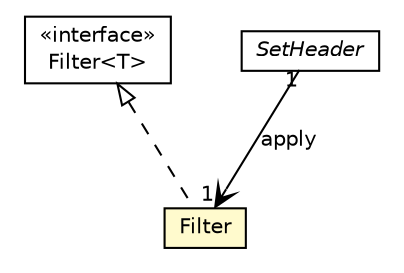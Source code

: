 #!/usr/local/bin/dot
#
# Class diagram 
# Generated by UMLGraph version R5_6-24-gf6e263 (http://www.umlgraph.org/)
#

digraph G {
	edge [fontname="Helvetica",fontsize=10,labelfontname="Helvetica",labelfontsize=10];
	node [fontname="Helvetica",fontsize=10,shape=plaintext];
	nodesep=0.25;
	ranksep=0.5;
	// io.werval.api.filters.Filter<T>
	c35418 [label=<<table title="io.werval.api.filters.Filter" border="0" cellborder="1" cellspacing="0" cellpadding="2" port="p" href="../api/filters/Filter.html">
		<tr><td><table border="0" cellspacing="0" cellpadding="1">
<tr><td align="center" balign="center"> &#171;interface&#187; </td></tr>
<tr><td align="center" balign="center"> Filter&lt;T&gt; </td></tr>
		</table></td></tr>
		</table>>, URL="../api/filters/Filter.html", fontname="Helvetica", fontcolor="black", fontsize=10.0];
	// io.werval.filters.SetHeader
	c35494 [label=<<table title="io.werval.filters.SetHeader" border="0" cellborder="1" cellspacing="0" cellpadding="2" port="p" href="./SetHeader.html">
		<tr><td><table border="0" cellspacing="0" cellpadding="1">
<tr><td align="center" balign="center"><font face="Helvetica-Oblique"> SetHeader </font></td></tr>
		</table></td></tr>
		</table>>, URL="./SetHeader.html", fontname="Helvetica", fontcolor="black", fontsize=10.0];
	// io.werval.filters.SetHeader.Filter
	c35495 [label=<<table title="io.werval.filters.SetHeader.Filter" border="0" cellborder="1" cellspacing="0" cellpadding="2" port="p" bgcolor="lemonChiffon" href="./SetHeader.Filter.html">
		<tr><td><table border="0" cellspacing="0" cellpadding="1">
<tr><td align="center" balign="center"> Filter </td></tr>
		</table></td></tr>
		</table>>, URL="./SetHeader.Filter.html", fontname="Helvetica", fontcolor="black", fontsize=10.0];
	// io.werval.filters.SetHeader NAVASSOC io.werval.filters.SetHeader.Filter
	c35494:p -> c35495:p [taillabel="1", label="apply", headlabel="1", fontname="Helvetica", fontcolor="black", fontsize=10.0, color="black", arrowhead=open];
	//io.werval.filters.SetHeader.Filter implements io.werval.api.filters.Filter<T>
	c35418:p -> c35495:p [dir=back,arrowtail=empty,style=dashed];
}

